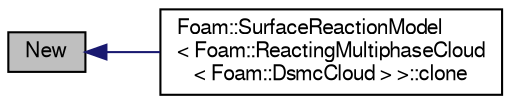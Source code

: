 digraph "New"
{
  bgcolor="transparent";
  edge [fontname="FreeSans",fontsize="10",labelfontname="FreeSans",labelfontsize="10"];
  node [fontname="FreeSans",fontsize="10",shape=record];
  rankdir="LR";
  Node16 [label="New",height=0.2,width=0.4,color="black", fillcolor="grey75", style="filled", fontcolor="black"];
  Node16 -> Node17 [dir="back",color="midnightblue",fontsize="10",style="solid",fontname="FreeSans"];
  Node17 [label="Foam::SurfaceReactionModel\l\< Foam::ReactingMultiphaseCloud\l\< Foam::DsmcCloud \> \>::clone",height=0.2,width=0.4,color="black",URL="$a23822.html#a95a64b2a3c8105f645755a2c0c4d9881",tooltip="Construct and return a clone. "];
}
